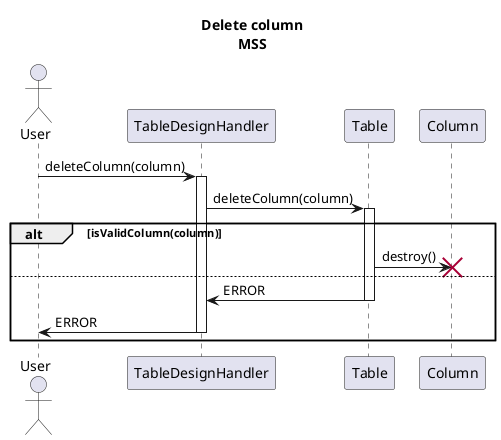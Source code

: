 @startuml
title Delete column\nMSS
Actor User

User -> TableDesignHandler: deleteColumn(column)
activate TableDesignHandler
TableDesignHandler -> Table: deleteColumn(column)
activate Table
alt isValidColumn(column)
    Table -> Column: destroy()
    destroy Column
else
    Table -> TableDesignHandler: ERROR
    deactivate Table
    TableDesignHandler -> User: ERROR
    deactivate TableDesignHandler
end

@enduml